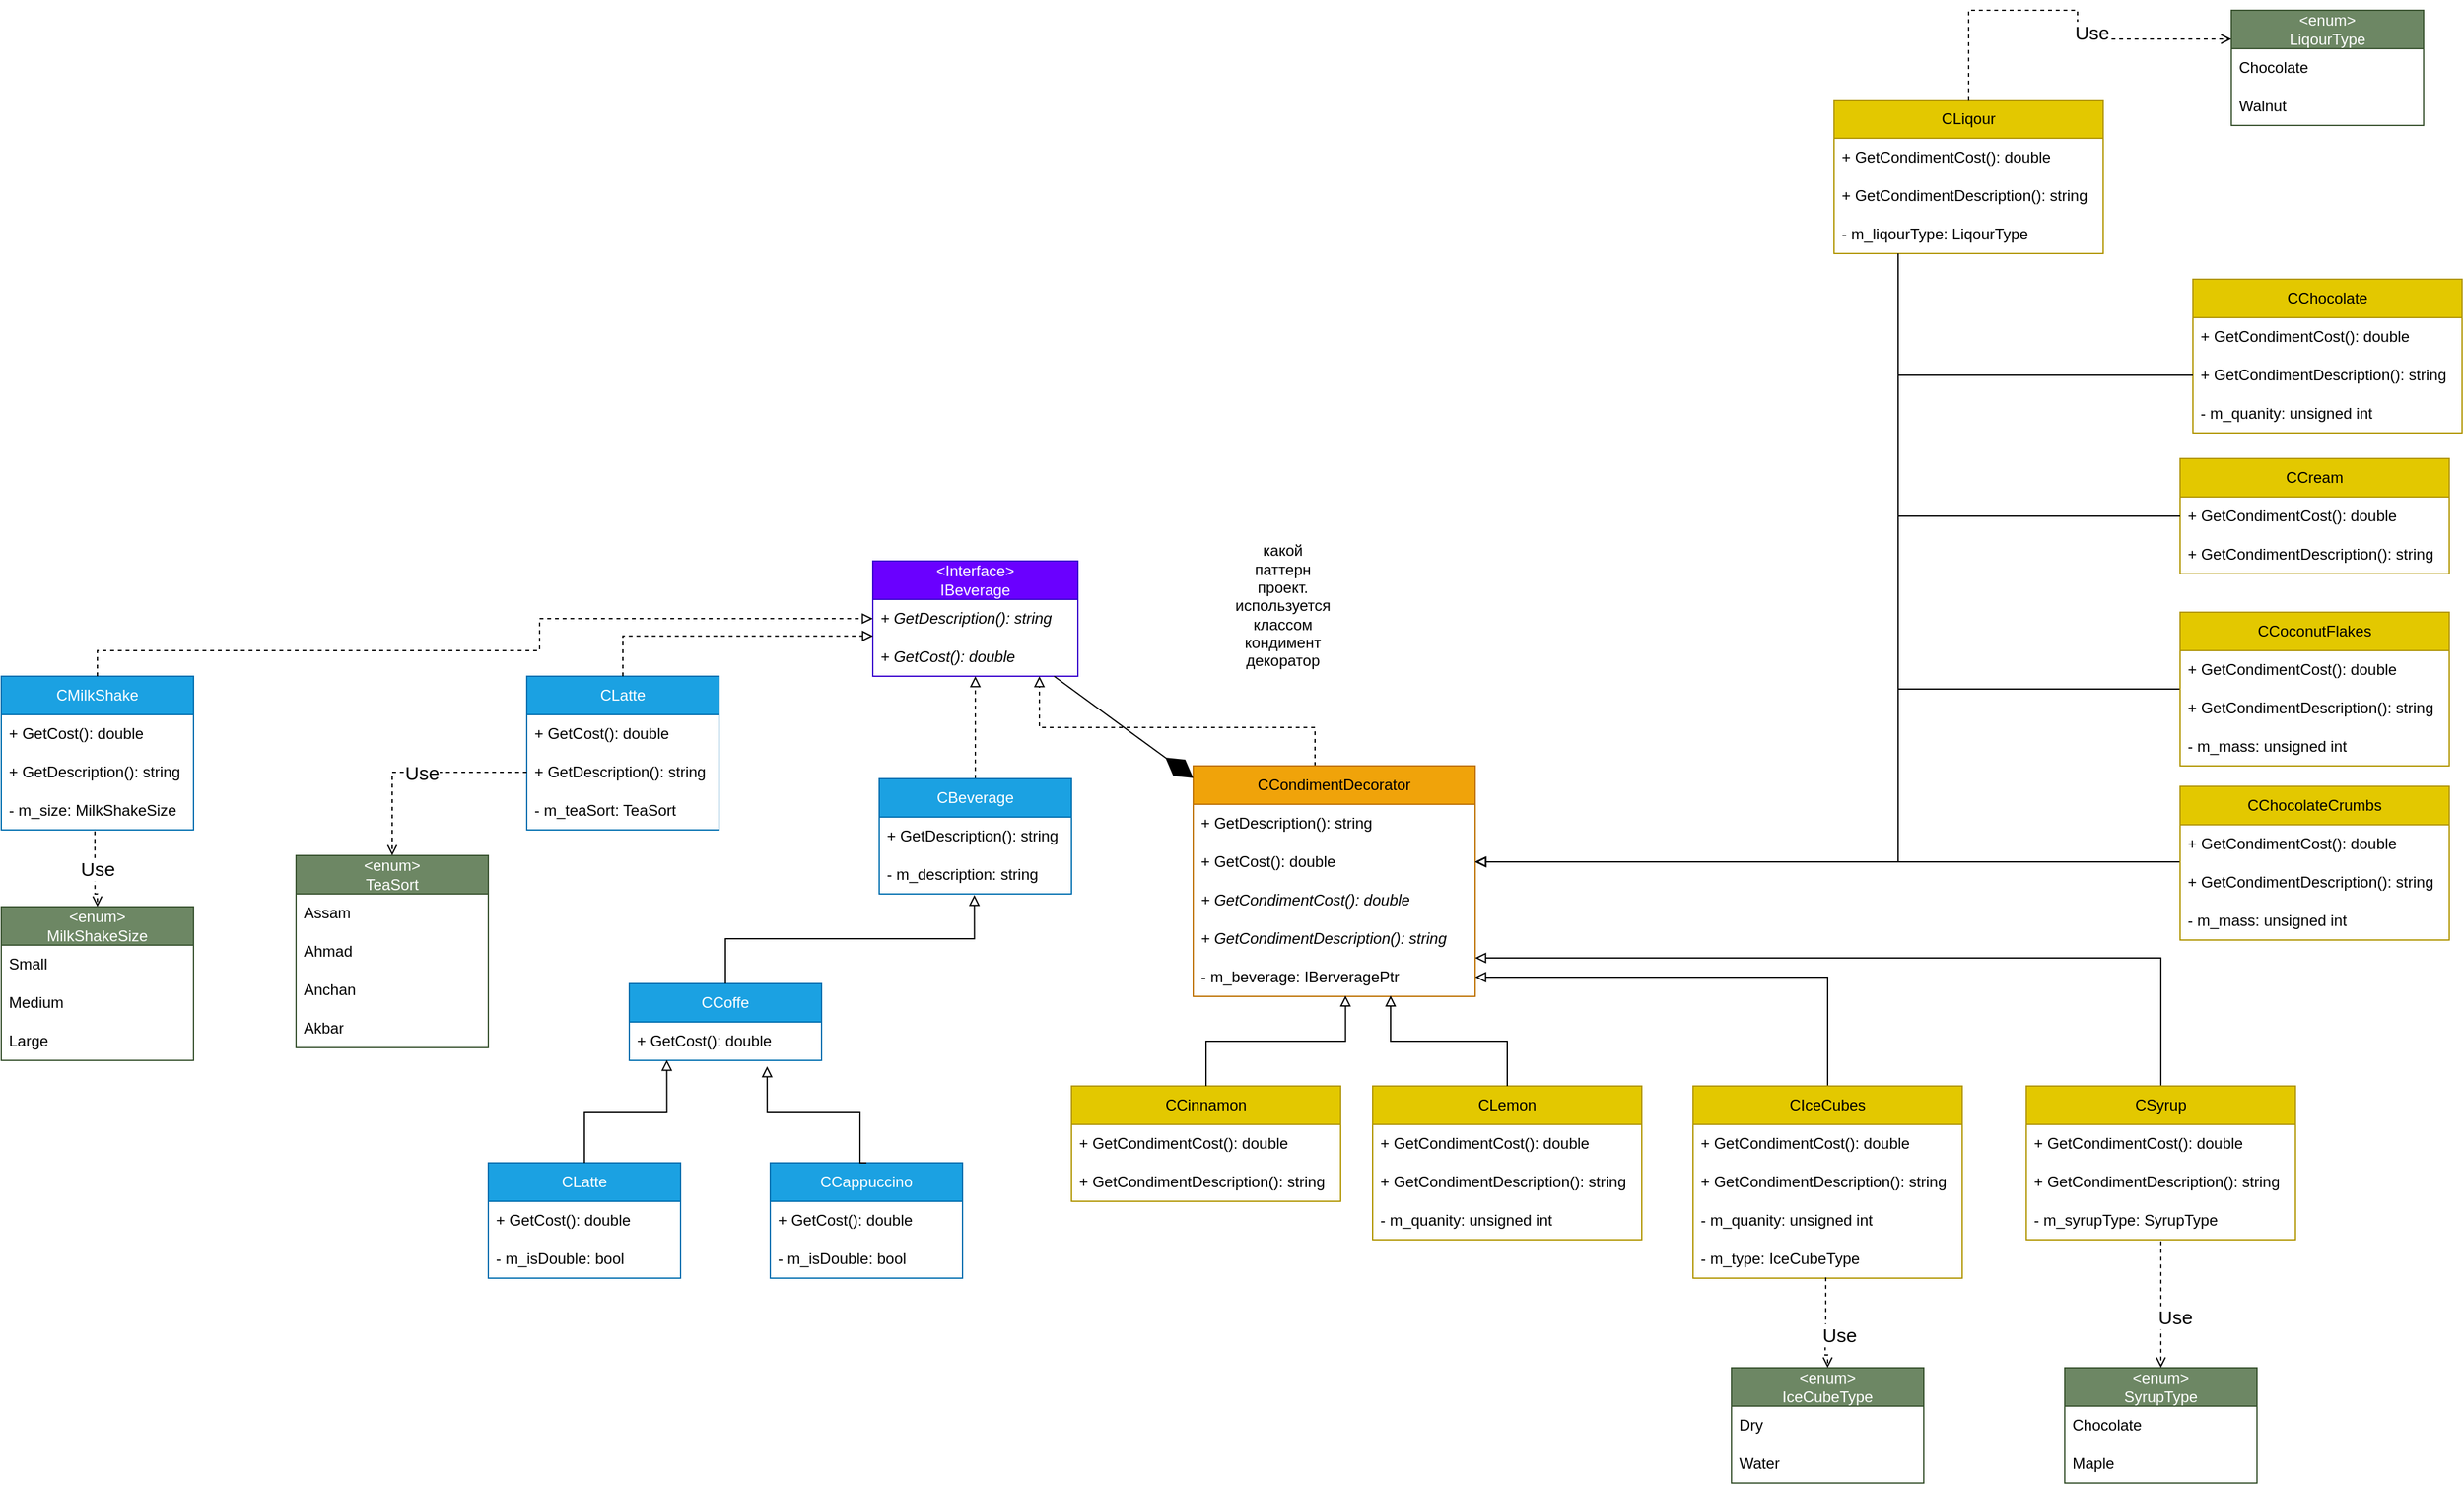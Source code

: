 <mxfile version="22.0.2" type="device">
  <diagram name="Страница — 1" id="UsMKBgdMeGAgzb2qi24q">
    <mxGraphModel dx="1877" dy="1807" grid="1" gridSize="10" guides="1" tooltips="1" connect="1" arrows="1" fold="1" page="1" pageScale="1" pageWidth="827" pageHeight="1169" math="0" shadow="0">
      <root>
        <mxCell id="0" />
        <mxCell id="1" parent="0" />
        <mxCell id="cImIwlIBgvOKMcVILgqR-1" value="&amp;lt;Interface&amp;gt;&lt;br&gt;IBeverage" style="swimlane;fontStyle=0;childLayout=stackLayout;horizontal=1;startSize=30;horizontalStack=0;resizeParent=1;resizeParentMax=0;resizeLast=0;collapsible=1;marginBottom=0;whiteSpace=wrap;html=1;fillColor=#6a00ff;fontColor=#ffffff;strokeColor=#3700CC;" parent="1" vertex="1">
          <mxGeometry x="350" y="270" width="160" height="90" as="geometry" />
        </mxCell>
        <mxCell id="cImIwlIBgvOKMcVILgqR-2" value="+ GetDescription(): string" style="text;strokeColor=none;fillColor=none;align=left;verticalAlign=middle;spacingLeft=4;spacingRight=4;overflow=hidden;points=[[0,0.5],[1,0.5]];portConstraint=eastwest;rotatable=0;whiteSpace=wrap;html=1;fontStyle=2" parent="cImIwlIBgvOKMcVILgqR-1" vertex="1">
          <mxGeometry y="30" width="160" height="30" as="geometry" />
        </mxCell>
        <mxCell id="cImIwlIBgvOKMcVILgqR-3" value="+ GetCost(): double" style="text;strokeColor=none;fillColor=none;align=left;verticalAlign=middle;spacingLeft=4;spacingRight=4;overflow=hidden;points=[[0,0.5],[1,0.5]];portConstraint=eastwest;rotatable=0;whiteSpace=wrap;html=1;fontStyle=2" parent="cImIwlIBgvOKMcVILgqR-1" vertex="1">
          <mxGeometry y="60" width="160" height="30" as="geometry" />
        </mxCell>
        <mxCell id="cImIwlIBgvOKMcVILgqR-13" value="" style="edgeStyle=orthogonalEdgeStyle;rounded=0;orthogonalLoop=1;jettySize=auto;html=1;entryX=0.5;entryY=1;entryDx=0;entryDy=0;endArrow=block;endFill=0;dashed=1;" parent="1" source="cImIwlIBgvOKMcVILgqR-5" target="cImIwlIBgvOKMcVILgqR-1" edge="1">
          <mxGeometry relative="1" as="geometry">
            <Array as="points" />
          </mxGeometry>
        </mxCell>
        <mxCell id="cImIwlIBgvOKMcVILgqR-5" value="CBeverage" style="swimlane;fontStyle=0;childLayout=stackLayout;horizontal=1;startSize=30;horizontalStack=0;resizeParent=1;resizeParentMax=0;resizeLast=0;collapsible=1;marginBottom=0;whiteSpace=wrap;html=1;fillColor=#1ba1e2;fontColor=#ffffff;strokeColor=#006EAF;" parent="1" vertex="1">
          <mxGeometry x="355" y="440" width="150" height="90" as="geometry" />
        </mxCell>
        <mxCell id="cImIwlIBgvOKMcVILgqR-8" value="+ GetDescription(): string" style="text;strokeColor=none;fillColor=none;align=left;verticalAlign=middle;spacingLeft=4;spacingRight=4;overflow=hidden;points=[[0,0.5],[1,0.5]];portConstraint=eastwest;rotatable=0;whiteSpace=wrap;html=1;" parent="cImIwlIBgvOKMcVILgqR-5" vertex="1">
          <mxGeometry y="30" width="150" height="30" as="geometry" />
        </mxCell>
        <mxCell id="cImIwlIBgvOKMcVILgqR-7" value="- m_description: string" style="text;strokeColor=none;fillColor=none;align=left;verticalAlign=middle;spacingLeft=4;spacingRight=4;overflow=hidden;points=[[0,0.5],[1,0.5]];portConstraint=eastwest;rotatable=0;whiteSpace=wrap;html=1;" parent="cImIwlIBgvOKMcVILgqR-5" vertex="1">
          <mxGeometry y="60" width="150" height="30" as="geometry" />
        </mxCell>
        <mxCell id="cImIwlIBgvOKMcVILgqR-10" value="CCoffe" style="swimlane;fontStyle=0;childLayout=stackLayout;horizontal=1;startSize=30;horizontalStack=0;resizeParent=1;resizeParentMax=0;resizeLast=0;collapsible=1;marginBottom=0;whiteSpace=wrap;html=1;fillColor=#1ba1e2;fontColor=#ffffff;strokeColor=#006EAF;" parent="1" vertex="1">
          <mxGeometry x="160" y="600" width="150" height="60" as="geometry" />
        </mxCell>
        <mxCell id="cImIwlIBgvOKMcVILgqR-11" value="+ GetCost(): double" style="text;strokeColor=none;fillColor=none;align=left;verticalAlign=middle;spacingLeft=4;spacingRight=4;overflow=hidden;points=[[0,0.5],[1,0.5]];portConstraint=eastwest;rotatable=0;whiteSpace=wrap;html=1;" parent="cImIwlIBgvOKMcVILgqR-10" vertex="1">
          <mxGeometry y="30" width="150" height="30" as="geometry" />
        </mxCell>
        <mxCell id="cImIwlIBgvOKMcVILgqR-14" value="CLatte" style="swimlane;fontStyle=0;childLayout=stackLayout;horizontal=1;startSize=30;horizontalStack=0;resizeParent=1;resizeParentMax=0;resizeLast=0;collapsible=1;marginBottom=0;whiteSpace=wrap;html=1;fillColor=#1ba1e2;fontColor=#ffffff;strokeColor=#006EAF;" parent="1" vertex="1">
          <mxGeometry x="50" y="740" width="150" height="90" as="geometry" />
        </mxCell>
        <mxCell id="cImIwlIBgvOKMcVILgqR-15" value="+ GetCost(): double" style="text;strokeColor=none;fillColor=none;align=left;verticalAlign=middle;spacingLeft=4;spacingRight=4;overflow=hidden;points=[[0,0.5],[1,0.5]];portConstraint=eastwest;rotatable=0;whiteSpace=wrap;html=1;" parent="cImIwlIBgvOKMcVILgqR-14" vertex="1">
          <mxGeometry y="30" width="150" height="30" as="geometry" />
        </mxCell>
        <mxCell id="cImIwlIBgvOKMcVILgqR-16" value="- m_isDouble: bool" style="text;strokeColor=none;fillColor=none;align=left;verticalAlign=middle;spacingLeft=4;spacingRight=4;overflow=hidden;points=[[0,0.5],[1,0.5]];portConstraint=eastwest;rotatable=0;whiteSpace=wrap;html=1;" parent="cImIwlIBgvOKMcVILgqR-14" vertex="1">
          <mxGeometry y="60" width="150" height="30" as="geometry" />
        </mxCell>
        <mxCell id="cImIwlIBgvOKMcVILgqR-17" value="CCappuccino" style="swimlane;fontStyle=0;childLayout=stackLayout;horizontal=1;startSize=30;horizontalStack=0;resizeParent=1;resizeParentMax=0;resizeLast=0;collapsible=1;marginBottom=0;whiteSpace=wrap;html=1;fillColor=#1ba1e2;fontColor=#ffffff;strokeColor=#006EAF;" parent="1" vertex="1">
          <mxGeometry x="270" y="740" width="150" height="90" as="geometry" />
        </mxCell>
        <mxCell id="cImIwlIBgvOKMcVILgqR-18" value="+ GetCost(): double" style="text;strokeColor=none;fillColor=none;align=left;verticalAlign=middle;spacingLeft=4;spacingRight=4;overflow=hidden;points=[[0,0.5],[1,0.5]];portConstraint=eastwest;rotatable=0;whiteSpace=wrap;html=1;" parent="cImIwlIBgvOKMcVILgqR-17" vertex="1">
          <mxGeometry y="30" width="150" height="30" as="geometry" />
        </mxCell>
        <mxCell id="cImIwlIBgvOKMcVILgqR-19" value="- m_isDouble: bool" style="text;strokeColor=none;fillColor=none;align=left;verticalAlign=middle;spacingLeft=4;spacingRight=4;overflow=hidden;points=[[0,0.5],[1,0.5]];portConstraint=eastwest;rotatable=0;whiteSpace=wrap;html=1;" parent="cImIwlIBgvOKMcVILgqR-17" vertex="1">
          <mxGeometry y="60" width="150" height="30" as="geometry" />
        </mxCell>
        <mxCell id="cImIwlIBgvOKMcVILgqR-20" value="CLatte" style="swimlane;fontStyle=0;childLayout=stackLayout;horizontal=1;startSize=30;horizontalStack=0;resizeParent=1;resizeParentMax=0;resizeLast=0;collapsible=1;marginBottom=0;whiteSpace=wrap;html=1;fillColor=#1ba1e2;fontColor=#ffffff;strokeColor=#006EAF;" parent="1" vertex="1">
          <mxGeometry x="80" y="360" width="150" height="120" as="geometry" />
        </mxCell>
        <mxCell id="cImIwlIBgvOKMcVILgqR-21" value="+ GetCost(): double" style="text;strokeColor=none;fillColor=none;align=left;verticalAlign=middle;spacingLeft=4;spacingRight=4;overflow=hidden;points=[[0,0.5],[1,0.5]];portConstraint=eastwest;rotatable=0;whiteSpace=wrap;html=1;" parent="cImIwlIBgvOKMcVILgqR-20" vertex="1">
          <mxGeometry y="30" width="150" height="30" as="geometry" />
        </mxCell>
        <mxCell id="cImIwlIBgvOKMcVILgqR-23" value="+ GetDescription(): string" style="text;strokeColor=none;fillColor=none;align=left;verticalAlign=middle;spacingLeft=4;spacingRight=4;overflow=hidden;points=[[0,0.5],[1,0.5]];portConstraint=eastwest;rotatable=0;whiteSpace=wrap;html=1;" parent="cImIwlIBgvOKMcVILgqR-20" vertex="1">
          <mxGeometry y="60" width="150" height="30" as="geometry" />
        </mxCell>
        <mxCell id="cImIwlIBgvOKMcVILgqR-22" value="- m_teaSort: TeaSort" style="text;strokeColor=none;fillColor=none;align=left;verticalAlign=middle;spacingLeft=4;spacingRight=4;overflow=hidden;points=[[0,0.5],[1,0.5]];portConstraint=eastwest;rotatable=0;whiteSpace=wrap;html=1;" parent="cImIwlIBgvOKMcVILgqR-20" vertex="1">
          <mxGeometry y="90" width="150" height="30" as="geometry" />
        </mxCell>
        <mxCell id="cImIwlIBgvOKMcVILgqR-24" value="&amp;lt;enum&amp;gt;&lt;br&gt;TeaSort" style="swimlane;fontStyle=0;childLayout=stackLayout;horizontal=1;startSize=30;horizontalStack=0;resizeParent=1;resizeParentMax=0;resizeLast=0;collapsible=1;marginBottom=0;whiteSpace=wrap;html=1;fillColor=#6d8764;fontColor=#ffffff;strokeColor=#3A5431;" parent="1" vertex="1">
          <mxGeometry x="-100" y="500" width="150" height="150" as="geometry" />
        </mxCell>
        <mxCell id="cImIwlIBgvOKMcVILgqR-28" value="Assam" style="text;strokeColor=none;fillColor=none;align=left;verticalAlign=middle;spacingLeft=4;spacingRight=4;overflow=hidden;points=[[0,0.5],[1,0.5]];portConstraint=eastwest;rotatable=0;whiteSpace=wrap;html=1;" parent="cImIwlIBgvOKMcVILgqR-24" vertex="1">
          <mxGeometry y="30" width="150" height="30" as="geometry" />
        </mxCell>
        <mxCell id="cImIwlIBgvOKMcVILgqR-25" value="Ahmad" style="text;strokeColor=none;fillColor=none;align=left;verticalAlign=middle;spacingLeft=4;spacingRight=4;overflow=hidden;points=[[0,0.5],[1,0.5]];portConstraint=eastwest;rotatable=0;whiteSpace=wrap;html=1;" parent="cImIwlIBgvOKMcVILgqR-24" vertex="1">
          <mxGeometry y="60" width="150" height="30" as="geometry" />
        </mxCell>
        <mxCell id="cImIwlIBgvOKMcVILgqR-27" value="Anchan" style="text;strokeColor=none;fillColor=none;align=left;verticalAlign=middle;spacingLeft=4;spacingRight=4;overflow=hidden;points=[[0,0.5],[1,0.5]];portConstraint=eastwest;rotatable=0;whiteSpace=wrap;html=1;" parent="cImIwlIBgvOKMcVILgqR-24" vertex="1">
          <mxGeometry y="90" width="150" height="30" as="geometry" />
        </mxCell>
        <mxCell id="cImIwlIBgvOKMcVILgqR-26" value="Akbar" style="text;strokeColor=none;fillColor=none;align=left;verticalAlign=middle;spacingLeft=4;spacingRight=4;overflow=hidden;points=[[0,0.5],[1,0.5]];portConstraint=eastwest;rotatable=0;whiteSpace=wrap;html=1;" parent="cImIwlIBgvOKMcVILgqR-24" vertex="1">
          <mxGeometry y="120" width="150" height="30" as="geometry" />
        </mxCell>
        <mxCell id="cImIwlIBgvOKMcVILgqR-29" style="edgeStyle=orthogonalEdgeStyle;rounded=0;orthogonalLoop=1;jettySize=auto;html=1;exitX=0;exitY=0.5;exitDx=0;exitDy=0;entryX=0.5;entryY=0;entryDx=0;entryDy=0;dashed=1;endArrow=open;endFill=0;" parent="1" source="cImIwlIBgvOKMcVILgqR-23" target="cImIwlIBgvOKMcVILgqR-24" edge="1">
          <mxGeometry relative="1" as="geometry">
            <Array as="points">
              <mxPoint x="-25" y="435" />
            </Array>
          </mxGeometry>
        </mxCell>
        <mxCell id="cImIwlIBgvOKMcVILgqR-30" value="Use" style="edgeLabel;html=1;align=center;verticalAlign=middle;resizable=0;points=[];fontSize=15;" parent="cImIwlIBgvOKMcVILgqR-29" vertex="1" connectable="0">
          <mxGeometry x="0.137" y="-3" relative="1" as="geometry">
            <mxPoint x="14" y="3" as="offset" />
          </mxGeometry>
        </mxCell>
        <mxCell id="cImIwlIBgvOKMcVILgqR-31" value="" style="edgeStyle=orthogonalEdgeStyle;rounded=0;orthogonalLoop=1;jettySize=auto;html=1;entryX=0.001;entryY=-0.046;entryDx=0;entryDy=0;endArrow=block;endFill=0;dashed=1;exitX=0.5;exitY=0;exitDx=0;exitDy=0;entryPerimeter=0;" parent="1" source="cImIwlIBgvOKMcVILgqR-20" target="cImIwlIBgvOKMcVILgqR-3" edge="1">
          <mxGeometry relative="1" as="geometry">
            <mxPoint x="440" y="450" as="sourcePoint" />
            <mxPoint x="440" y="370" as="targetPoint" />
            <Array as="points" />
          </mxGeometry>
        </mxCell>
        <mxCell id="cImIwlIBgvOKMcVILgqR-33" value="CMilkShake" style="swimlane;fontStyle=0;childLayout=stackLayout;horizontal=1;startSize=30;horizontalStack=0;resizeParent=1;resizeParentMax=0;resizeLast=0;collapsible=1;marginBottom=0;whiteSpace=wrap;html=1;fillColor=#1ba1e2;fontColor=#ffffff;strokeColor=#006EAF;" parent="1" vertex="1">
          <mxGeometry x="-330" y="360" width="150" height="120" as="geometry" />
        </mxCell>
        <mxCell id="cImIwlIBgvOKMcVILgqR-34" value="+ GetCost(): double" style="text;strokeColor=none;fillColor=none;align=left;verticalAlign=middle;spacingLeft=4;spacingRight=4;overflow=hidden;points=[[0,0.5],[1,0.5]];portConstraint=eastwest;rotatable=0;whiteSpace=wrap;html=1;" parent="cImIwlIBgvOKMcVILgqR-33" vertex="1">
          <mxGeometry y="30" width="150" height="30" as="geometry" />
        </mxCell>
        <mxCell id="cImIwlIBgvOKMcVILgqR-35" value="+ GetDescription(): string" style="text;strokeColor=none;fillColor=none;align=left;verticalAlign=middle;spacingLeft=4;spacingRight=4;overflow=hidden;points=[[0,0.5],[1,0.5]];portConstraint=eastwest;rotatable=0;whiteSpace=wrap;html=1;" parent="cImIwlIBgvOKMcVILgqR-33" vertex="1">
          <mxGeometry y="60" width="150" height="30" as="geometry" />
        </mxCell>
        <mxCell id="cImIwlIBgvOKMcVILgqR-36" value="- m_size: MilkShakeSize" style="text;strokeColor=none;fillColor=none;align=left;verticalAlign=middle;spacingLeft=4;spacingRight=4;overflow=hidden;points=[[0,0.5],[1,0.5]];portConstraint=eastwest;rotatable=0;whiteSpace=wrap;html=1;" parent="cImIwlIBgvOKMcVILgqR-33" vertex="1">
          <mxGeometry y="90" width="150" height="30" as="geometry" />
        </mxCell>
        <mxCell id="cImIwlIBgvOKMcVILgqR-37" value="&amp;lt;enum&amp;gt;&lt;br&gt;MilkShakeSize" style="swimlane;fontStyle=0;childLayout=stackLayout;horizontal=1;startSize=30;horizontalStack=0;resizeParent=1;resizeParentMax=0;resizeLast=0;collapsible=1;marginBottom=0;whiteSpace=wrap;html=1;fillColor=#6d8764;fontColor=#ffffff;strokeColor=#3A5431;" parent="1" vertex="1">
          <mxGeometry x="-330" y="540" width="150" height="120" as="geometry" />
        </mxCell>
        <mxCell id="cImIwlIBgvOKMcVILgqR-38" value="Small" style="text;strokeColor=none;fillColor=none;align=left;verticalAlign=middle;spacingLeft=4;spacingRight=4;overflow=hidden;points=[[0,0.5],[1,0.5]];portConstraint=eastwest;rotatable=0;whiteSpace=wrap;html=1;" parent="cImIwlIBgvOKMcVILgqR-37" vertex="1">
          <mxGeometry y="30" width="150" height="30" as="geometry" />
        </mxCell>
        <mxCell id="cImIwlIBgvOKMcVILgqR-39" value="Medium" style="text;strokeColor=none;fillColor=none;align=left;verticalAlign=middle;spacingLeft=4;spacingRight=4;overflow=hidden;points=[[0,0.5],[1,0.5]];portConstraint=eastwest;rotatable=0;whiteSpace=wrap;html=1;" parent="cImIwlIBgvOKMcVILgqR-37" vertex="1">
          <mxGeometry y="60" width="150" height="30" as="geometry" />
        </mxCell>
        <mxCell id="cImIwlIBgvOKMcVILgqR-40" value="Large" style="text;strokeColor=none;fillColor=none;align=left;verticalAlign=middle;spacingLeft=4;spacingRight=4;overflow=hidden;points=[[0,0.5],[1,0.5]];portConstraint=eastwest;rotatable=0;whiteSpace=wrap;html=1;" parent="cImIwlIBgvOKMcVILgqR-37" vertex="1">
          <mxGeometry y="90" width="150" height="30" as="geometry" />
        </mxCell>
        <mxCell id="cImIwlIBgvOKMcVILgqR-42" style="edgeStyle=orthogonalEdgeStyle;rounded=0;orthogonalLoop=1;jettySize=auto;html=1;exitX=0.487;exitY=1.038;exitDx=0;exitDy=0;entryX=0.5;entryY=0;entryDx=0;entryDy=0;dashed=1;endArrow=open;endFill=0;exitPerimeter=0;" parent="1" source="cImIwlIBgvOKMcVILgqR-36" target="cImIwlIBgvOKMcVILgqR-37" edge="1">
          <mxGeometry relative="1" as="geometry">
            <Array as="points">
              <mxPoint x="-257" y="530" />
            </Array>
          </mxGeometry>
        </mxCell>
        <mxCell id="cImIwlIBgvOKMcVILgqR-43" value="Use" style="edgeLabel;html=1;align=center;verticalAlign=middle;resizable=0;points=[];fontSize=15;" parent="cImIwlIBgvOKMcVILgqR-42" vertex="1" connectable="0">
          <mxGeometry x="0.137" y="-3" relative="1" as="geometry">
            <mxPoint x="5" y="-6" as="offset" />
          </mxGeometry>
        </mxCell>
        <mxCell id="cImIwlIBgvOKMcVILgqR-56" value="" style="edgeStyle=orthogonalEdgeStyle;rounded=0;orthogonalLoop=1;jettySize=auto;html=1;entryX=0;entryY=0.5;entryDx=0;entryDy=0;endArrow=block;endFill=0;dashed=1;exitX=0.5;exitY=0;exitDx=0;exitDy=0;" parent="1" source="cImIwlIBgvOKMcVILgqR-33" target="cImIwlIBgvOKMcVILgqR-2" edge="1">
          <mxGeometry relative="1" as="geometry">
            <mxPoint x="165" y="370" as="sourcePoint" />
            <mxPoint x="360" y="339" as="targetPoint" />
            <Array as="points">
              <mxPoint x="-255" y="340" />
              <mxPoint x="90" y="340" />
              <mxPoint x="90" y="315" />
            </Array>
          </mxGeometry>
        </mxCell>
        <mxCell id="cImIwlIBgvOKMcVILgqR-57" value="" style="edgeStyle=orthogonalEdgeStyle;rounded=0;orthogonalLoop=1;jettySize=auto;html=1;entryX=0.495;entryY=1.025;entryDx=0;entryDy=0;endArrow=block;endFill=0;exitX=0.5;exitY=0;exitDx=0;exitDy=0;entryPerimeter=0;" parent="1" source="cImIwlIBgvOKMcVILgqR-10" target="cImIwlIBgvOKMcVILgqR-7" edge="1">
          <mxGeometry relative="1" as="geometry">
            <mxPoint x="175" y="380" as="sourcePoint" />
            <mxPoint x="370" y="349" as="targetPoint" />
            <Array as="points" />
          </mxGeometry>
        </mxCell>
        <mxCell id="cImIwlIBgvOKMcVILgqR-58" value="" style="edgeStyle=orthogonalEdgeStyle;rounded=0;orthogonalLoop=1;jettySize=auto;html=1;entryX=0.195;entryY=0.986;entryDx=0;entryDy=0;endArrow=block;endFill=0;exitX=0.5;exitY=0;exitDx=0;exitDy=0;entryPerimeter=0;" parent="1" source="cImIwlIBgvOKMcVILgqR-14" target="cImIwlIBgvOKMcVILgqR-11" edge="1">
          <mxGeometry relative="1" as="geometry">
            <mxPoint x="245" y="610" as="sourcePoint" />
            <mxPoint x="439" y="541" as="targetPoint" />
            <Array as="points" />
          </mxGeometry>
        </mxCell>
        <mxCell id="cImIwlIBgvOKMcVILgqR-59" value="" style="edgeStyle=orthogonalEdgeStyle;rounded=0;orthogonalLoop=1;jettySize=auto;html=1;entryX=0.717;entryY=1.154;entryDx=0;entryDy=0;endArrow=block;endFill=0;exitX=0.5;exitY=0;exitDx=0;exitDy=0;entryPerimeter=0;" parent="1" source="cImIwlIBgvOKMcVILgqR-17" target="cImIwlIBgvOKMcVILgqR-11" edge="1">
          <mxGeometry relative="1" as="geometry">
            <mxPoint x="135" y="750" as="sourcePoint" />
            <mxPoint x="199" y="670" as="targetPoint" />
            <Array as="points">
              <mxPoint x="340" y="740" />
              <mxPoint x="340" y="700" />
              <mxPoint x="267" y="700" />
            </Array>
          </mxGeometry>
        </mxCell>
        <mxCell id="cImIwlIBgvOKMcVILgqR-60" value="" style="edgeStyle=orthogonalEdgeStyle;rounded=0;orthogonalLoop=1;jettySize=auto;html=1;endArrow=block;endFill=0;dashed=1;" parent="1" source="cImIwlIBgvOKMcVILgqR-61" edge="1">
          <mxGeometry relative="1" as="geometry">
            <mxPoint x="480" y="360" as="targetPoint" />
            <Array as="points">
              <mxPoint x="695" y="400" />
              <mxPoint x="480" y="400" />
            </Array>
          </mxGeometry>
        </mxCell>
        <mxCell id="cImIwlIBgvOKMcVILgqR-61" value="CCondimentDecorator" style="swimlane;fontStyle=0;childLayout=stackLayout;horizontal=1;startSize=30;horizontalStack=0;resizeParent=1;resizeParentMax=0;resizeLast=0;collapsible=1;marginBottom=0;whiteSpace=wrap;html=1;fillColor=#f0a30a;fontColor=#000000;strokeColor=#BD7000;" parent="1" vertex="1">
          <mxGeometry x="600" y="430" width="220" height="180" as="geometry" />
        </mxCell>
        <mxCell id="cImIwlIBgvOKMcVILgqR-62" value="+ GetDescription(): string" style="text;strokeColor=none;fillColor=none;align=left;verticalAlign=middle;spacingLeft=4;spacingRight=4;overflow=hidden;points=[[0,0.5],[1,0.5]];portConstraint=eastwest;rotatable=0;whiteSpace=wrap;html=1;" parent="cImIwlIBgvOKMcVILgqR-61" vertex="1">
          <mxGeometry y="30" width="220" height="30" as="geometry" />
        </mxCell>
        <mxCell id="cImIwlIBgvOKMcVILgqR-63" value="+ GetCost(): double" style="text;strokeColor=none;fillColor=none;align=left;verticalAlign=middle;spacingLeft=4;spacingRight=4;overflow=hidden;points=[[0,0.5],[1,0.5]];portConstraint=eastwest;rotatable=0;whiteSpace=wrap;html=1;" parent="cImIwlIBgvOKMcVILgqR-61" vertex="1">
          <mxGeometry y="60" width="220" height="30" as="geometry" />
        </mxCell>
        <mxCell id="cImIwlIBgvOKMcVILgqR-65" value="+ GetCondimentCost(): double" style="text;strokeColor=none;fillColor=none;align=left;verticalAlign=middle;spacingLeft=4;spacingRight=4;overflow=hidden;points=[[0,0.5],[1,0.5]];portConstraint=eastwest;rotatable=0;whiteSpace=wrap;html=1;fontStyle=2" parent="cImIwlIBgvOKMcVILgqR-61" vertex="1">
          <mxGeometry y="90" width="220" height="30" as="geometry" />
        </mxCell>
        <mxCell id="cImIwlIBgvOKMcVILgqR-64" value="+ GetCondimentDescription(): string" style="text;strokeColor=none;fillColor=none;align=left;verticalAlign=middle;spacingLeft=4;spacingRight=4;overflow=hidden;points=[[0,0.5],[1,0.5]];portConstraint=eastwest;rotatable=0;whiteSpace=wrap;html=1;fontStyle=2" parent="cImIwlIBgvOKMcVILgqR-61" vertex="1">
          <mxGeometry y="120" width="220" height="30" as="geometry" />
        </mxCell>
        <mxCell id="cImIwlIBgvOKMcVILgqR-66" value="- m_beverage: IBerveragePtr" style="text;strokeColor=none;fillColor=none;align=left;verticalAlign=middle;spacingLeft=4;spacingRight=4;overflow=hidden;points=[[0,0.5],[1,0.5]];portConstraint=eastwest;rotatable=0;whiteSpace=wrap;html=1;" parent="cImIwlIBgvOKMcVILgqR-61" vertex="1">
          <mxGeometry y="150" width="220" height="30" as="geometry" />
        </mxCell>
        <mxCell id="cImIwlIBgvOKMcVILgqR-71" value="CCinnamon" style="swimlane;fontStyle=0;childLayout=stackLayout;horizontal=1;startSize=30;horizontalStack=0;resizeParent=1;resizeParentMax=0;resizeLast=0;collapsible=1;marginBottom=0;whiteSpace=wrap;html=1;fillColor=#e3c800;fontColor=#000000;strokeColor=#B09500;" parent="1" vertex="1">
          <mxGeometry x="505" y="680" width="210" height="90" as="geometry" />
        </mxCell>
        <mxCell id="cImIwlIBgvOKMcVILgqR-72" value="+ GetCondimentCost(): double" style="text;strokeColor=none;fillColor=none;align=left;verticalAlign=middle;spacingLeft=4;spacingRight=4;overflow=hidden;points=[[0,0.5],[1,0.5]];portConstraint=eastwest;rotatable=0;whiteSpace=wrap;html=1;" parent="cImIwlIBgvOKMcVILgqR-71" vertex="1">
          <mxGeometry y="30" width="210" height="30" as="geometry" />
        </mxCell>
        <mxCell id="cImIwlIBgvOKMcVILgqR-73" value="+ GetCondimentDescription(): string" style="text;strokeColor=none;fillColor=none;align=left;verticalAlign=middle;spacingLeft=4;spacingRight=4;overflow=hidden;points=[[0,0.5],[1,0.5]];portConstraint=eastwest;rotatable=0;whiteSpace=wrap;html=1;" parent="cImIwlIBgvOKMcVILgqR-71" vertex="1">
          <mxGeometry y="60" width="210" height="30" as="geometry" />
        </mxCell>
        <mxCell id="cImIwlIBgvOKMcVILgqR-74" value="CLemon" style="swimlane;fontStyle=0;childLayout=stackLayout;horizontal=1;startSize=30;horizontalStack=0;resizeParent=1;resizeParentMax=0;resizeLast=0;collapsible=1;marginBottom=0;whiteSpace=wrap;html=1;fillColor=#e3c800;fontColor=#000000;strokeColor=#B09500;" parent="1" vertex="1">
          <mxGeometry x="740" y="680" width="210" height="120" as="geometry" />
        </mxCell>
        <mxCell id="cImIwlIBgvOKMcVILgqR-75" value="+ GetCondimentCost(): double" style="text;strokeColor=none;fillColor=none;align=left;verticalAlign=middle;spacingLeft=4;spacingRight=4;overflow=hidden;points=[[0,0.5],[1,0.5]];portConstraint=eastwest;rotatable=0;whiteSpace=wrap;html=1;" parent="cImIwlIBgvOKMcVILgqR-74" vertex="1">
          <mxGeometry y="30" width="210" height="30" as="geometry" />
        </mxCell>
        <mxCell id="cImIwlIBgvOKMcVILgqR-76" value="+ GetCondimentDescription(): string" style="text;strokeColor=none;fillColor=none;align=left;verticalAlign=middle;spacingLeft=4;spacingRight=4;overflow=hidden;points=[[0,0.5],[1,0.5]];portConstraint=eastwest;rotatable=0;whiteSpace=wrap;html=1;" parent="cImIwlIBgvOKMcVILgqR-74" vertex="1">
          <mxGeometry y="60" width="210" height="30" as="geometry" />
        </mxCell>
        <mxCell id="cImIwlIBgvOKMcVILgqR-77" value="- m_quanity: unsigned int" style="text;strokeColor=none;fillColor=none;align=left;verticalAlign=middle;spacingLeft=4;spacingRight=4;overflow=hidden;points=[[0,0.5],[1,0.5]];portConstraint=eastwest;rotatable=0;whiteSpace=wrap;html=1;" parent="cImIwlIBgvOKMcVILgqR-74" vertex="1">
          <mxGeometry y="90" width="210" height="30" as="geometry" />
        </mxCell>
        <mxCell id="cImIwlIBgvOKMcVILgqR-139" style="edgeStyle=orthogonalEdgeStyle;shape=connector;rounded=0;orthogonalLoop=1;jettySize=auto;html=1;entryX=1;entryY=0.5;entryDx=0;entryDy=0;labelBackgroundColor=default;strokeColor=default;align=center;verticalAlign=middle;fontFamily=Helvetica;fontSize=11;fontColor=default;endArrow=block;endFill=0;" parent="1" source="cImIwlIBgvOKMcVILgqR-78" target="cImIwlIBgvOKMcVILgqR-66" edge="1">
          <mxGeometry relative="1" as="geometry" />
        </mxCell>
        <mxCell id="cImIwlIBgvOKMcVILgqR-78" value="CIceCubes" style="swimlane;fontStyle=0;childLayout=stackLayout;horizontal=1;startSize=30;horizontalStack=0;resizeParent=1;resizeParentMax=0;resizeLast=0;collapsible=1;marginBottom=0;whiteSpace=wrap;html=1;fillColor=#e3c800;fontColor=#000000;strokeColor=#B09500;" parent="1" vertex="1">
          <mxGeometry x="990" y="680" width="210" height="150" as="geometry" />
        </mxCell>
        <mxCell id="cImIwlIBgvOKMcVILgqR-79" value="+ GetCondimentCost(): double" style="text;strokeColor=none;fillColor=none;align=left;verticalAlign=middle;spacingLeft=4;spacingRight=4;overflow=hidden;points=[[0,0.5],[1,0.5]];portConstraint=eastwest;rotatable=0;whiteSpace=wrap;html=1;" parent="cImIwlIBgvOKMcVILgqR-78" vertex="1">
          <mxGeometry y="30" width="210" height="30" as="geometry" />
        </mxCell>
        <mxCell id="cImIwlIBgvOKMcVILgqR-80" value="+ GetCondimentDescription(): string" style="text;strokeColor=none;fillColor=none;align=left;verticalAlign=middle;spacingLeft=4;spacingRight=4;overflow=hidden;points=[[0,0.5],[1,0.5]];portConstraint=eastwest;rotatable=0;whiteSpace=wrap;html=1;" parent="cImIwlIBgvOKMcVILgqR-78" vertex="1">
          <mxGeometry y="60" width="210" height="30" as="geometry" />
        </mxCell>
        <mxCell id="cImIwlIBgvOKMcVILgqR-81" value="- m_quanity: unsigned int" style="text;strokeColor=none;fillColor=none;align=left;verticalAlign=middle;spacingLeft=4;spacingRight=4;overflow=hidden;points=[[0,0.5],[1,0.5]];portConstraint=eastwest;rotatable=0;whiteSpace=wrap;html=1;" parent="cImIwlIBgvOKMcVILgqR-78" vertex="1">
          <mxGeometry y="90" width="210" height="30" as="geometry" />
        </mxCell>
        <mxCell id="cImIwlIBgvOKMcVILgqR-82" value="- m_type: IceCubeType" style="text;strokeColor=none;fillColor=none;align=left;verticalAlign=middle;spacingLeft=4;spacingRight=4;overflow=hidden;points=[[0,0.5],[1,0.5]];portConstraint=eastwest;rotatable=0;whiteSpace=wrap;html=1;" parent="cImIwlIBgvOKMcVILgqR-78" vertex="1">
          <mxGeometry y="120" width="210" height="30" as="geometry" />
        </mxCell>
        <mxCell id="cImIwlIBgvOKMcVILgqR-87" value="&amp;lt;enum&amp;gt;&lt;br&gt;IceCubeType" style="swimlane;fontStyle=0;childLayout=stackLayout;horizontal=1;startSize=30;horizontalStack=0;resizeParent=1;resizeParentMax=0;resizeLast=0;collapsible=1;marginBottom=0;whiteSpace=wrap;html=1;fillColor=#6d8764;fontColor=#ffffff;strokeColor=#3A5431;" parent="1" vertex="1">
          <mxGeometry x="1020" y="900" width="150" height="90" as="geometry" />
        </mxCell>
        <mxCell id="cImIwlIBgvOKMcVILgqR-88" value="Dry" style="text;strokeColor=none;fillColor=none;align=left;verticalAlign=middle;spacingLeft=4;spacingRight=4;overflow=hidden;points=[[0,0.5],[1,0.5]];portConstraint=eastwest;rotatable=0;whiteSpace=wrap;html=1;" parent="cImIwlIBgvOKMcVILgqR-87" vertex="1">
          <mxGeometry y="30" width="150" height="30" as="geometry" />
        </mxCell>
        <mxCell id="cImIwlIBgvOKMcVILgqR-89" value="Water" style="text;strokeColor=none;fillColor=none;align=left;verticalAlign=middle;spacingLeft=4;spacingRight=4;overflow=hidden;points=[[0,0.5],[1,0.5]];portConstraint=eastwest;rotatable=0;whiteSpace=wrap;html=1;" parent="cImIwlIBgvOKMcVILgqR-87" vertex="1">
          <mxGeometry y="60" width="150" height="30" as="geometry" />
        </mxCell>
        <mxCell id="cImIwlIBgvOKMcVILgqR-91" value="&amp;lt;enum&amp;gt;&lt;br&gt;SyrupType" style="swimlane;fontStyle=0;childLayout=stackLayout;horizontal=1;startSize=30;horizontalStack=0;resizeParent=1;resizeParentMax=0;resizeLast=0;collapsible=1;marginBottom=0;whiteSpace=wrap;html=1;fillColor=#6d8764;fontColor=#ffffff;strokeColor=#3A5431;" parent="1" vertex="1">
          <mxGeometry x="1280" y="900" width="150" height="90" as="geometry" />
        </mxCell>
        <mxCell id="cImIwlIBgvOKMcVILgqR-92" value="Chocolate" style="text;strokeColor=none;fillColor=none;align=left;verticalAlign=middle;spacingLeft=4;spacingRight=4;overflow=hidden;points=[[0,0.5],[1,0.5]];portConstraint=eastwest;rotatable=0;whiteSpace=wrap;html=1;" parent="cImIwlIBgvOKMcVILgqR-91" vertex="1">
          <mxGeometry y="30" width="150" height="30" as="geometry" />
        </mxCell>
        <mxCell id="cImIwlIBgvOKMcVILgqR-93" value="Maple" style="text;strokeColor=none;fillColor=none;align=left;verticalAlign=middle;spacingLeft=4;spacingRight=4;overflow=hidden;points=[[0,0.5],[1,0.5]];portConstraint=eastwest;rotatable=0;whiteSpace=wrap;html=1;" parent="cImIwlIBgvOKMcVILgqR-91" vertex="1">
          <mxGeometry y="60" width="150" height="30" as="geometry" />
        </mxCell>
        <mxCell id="cImIwlIBgvOKMcVILgqR-140" style="edgeStyle=orthogonalEdgeStyle;shape=connector;rounded=0;orthogonalLoop=1;jettySize=auto;html=1;labelBackgroundColor=default;strokeColor=default;align=center;verticalAlign=middle;fontFamily=Helvetica;fontSize=11;fontColor=default;endArrow=block;endFill=0;" parent="1" source="cImIwlIBgvOKMcVILgqR-94" edge="1">
          <mxGeometry relative="1" as="geometry">
            <mxPoint x="820" y="580" as="targetPoint" />
            <Array as="points">
              <mxPoint x="1355" y="580" />
              <mxPoint x="820" y="580" />
            </Array>
          </mxGeometry>
        </mxCell>
        <mxCell id="cImIwlIBgvOKMcVILgqR-94" value="CSyrup" style="swimlane;fontStyle=0;childLayout=stackLayout;horizontal=1;startSize=30;horizontalStack=0;resizeParent=1;resizeParentMax=0;resizeLast=0;collapsible=1;marginBottom=0;whiteSpace=wrap;html=1;fillColor=#e3c800;fontColor=#000000;strokeColor=#B09500;" parent="1" vertex="1">
          <mxGeometry x="1250" y="680" width="210" height="120" as="geometry" />
        </mxCell>
        <mxCell id="cImIwlIBgvOKMcVILgqR-95" value="+ GetCondimentCost(): double" style="text;strokeColor=none;fillColor=none;align=left;verticalAlign=middle;spacingLeft=4;spacingRight=4;overflow=hidden;points=[[0,0.5],[1,0.5]];portConstraint=eastwest;rotatable=0;whiteSpace=wrap;html=1;" parent="cImIwlIBgvOKMcVILgqR-94" vertex="1">
          <mxGeometry y="30" width="210" height="30" as="geometry" />
        </mxCell>
        <mxCell id="cImIwlIBgvOKMcVILgqR-96" value="+ GetCondimentDescription(): string" style="text;strokeColor=none;fillColor=none;align=left;verticalAlign=middle;spacingLeft=4;spacingRight=4;overflow=hidden;points=[[0,0.5],[1,0.5]];portConstraint=eastwest;rotatable=0;whiteSpace=wrap;html=1;" parent="cImIwlIBgvOKMcVILgqR-94" vertex="1">
          <mxGeometry y="60" width="210" height="30" as="geometry" />
        </mxCell>
        <mxCell id="cImIwlIBgvOKMcVILgqR-98" value="- m_syrupType: SyrupType" style="text;strokeColor=none;fillColor=none;align=left;verticalAlign=middle;spacingLeft=4;spacingRight=4;overflow=hidden;points=[[0,0.5],[1,0.5]];portConstraint=eastwest;rotatable=0;whiteSpace=wrap;html=1;" parent="cImIwlIBgvOKMcVILgqR-94" vertex="1">
          <mxGeometry y="90" width="210" height="30" as="geometry" />
        </mxCell>
        <mxCell id="cImIwlIBgvOKMcVILgqR-141" style="edgeStyle=orthogonalEdgeStyle;shape=connector;rounded=0;orthogonalLoop=1;jettySize=auto;html=1;entryX=1;entryY=0.5;entryDx=0;entryDy=0;labelBackgroundColor=default;strokeColor=default;align=center;verticalAlign=middle;fontFamily=Helvetica;fontSize=11;fontColor=default;endArrow=block;endFill=0;" parent="1" source="cImIwlIBgvOKMcVILgqR-99" target="cImIwlIBgvOKMcVILgqR-63" edge="1">
          <mxGeometry relative="1" as="geometry">
            <Array as="points">
              <mxPoint x="1230" y="505" />
              <mxPoint x="1230" y="505" />
            </Array>
          </mxGeometry>
        </mxCell>
        <mxCell id="cImIwlIBgvOKMcVILgqR-99" value="CChocolateCrumbs" style="swimlane;fontStyle=0;childLayout=stackLayout;horizontal=1;startSize=30;horizontalStack=0;resizeParent=1;resizeParentMax=0;resizeLast=0;collapsible=1;marginBottom=0;whiteSpace=wrap;html=1;fillColor=#e3c800;fontColor=#000000;strokeColor=#B09500;" parent="1" vertex="1">
          <mxGeometry x="1370" y="446" width="210" height="120" as="geometry" />
        </mxCell>
        <mxCell id="cImIwlIBgvOKMcVILgqR-100" value="+ GetCondimentCost(): double" style="text;strokeColor=none;fillColor=none;align=left;verticalAlign=middle;spacingLeft=4;spacingRight=4;overflow=hidden;points=[[0,0.5],[1,0.5]];portConstraint=eastwest;rotatable=0;whiteSpace=wrap;html=1;" parent="cImIwlIBgvOKMcVILgqR-99" vertex="1">
          <mxGeometry y="30" width="210" height="30" as="geometry" />
        </mxCell>
        <mxCell id="cImIwlIBgvOKMcVILgqR-101" value="+ GetCondimentDescription(): string" style="text;strokeColor=none;fillColor=none;align=left;verticalAlign=middle;spacingLeft=4;spacingRight=4;overflow=hidden;points=[[0,0.5],[1,0.5]];portConstraint=eastwest;rotatable=0;whiteSpace=wrap;html=1;" parent="cImIwlIBgvOKMcVILgqR-99" vertex="1">
          <mxGeometry y="60" width="210" height="30" as="geometry" />
        </mxCell>
        <mxCell id="cImIwlIBgvOKMcVILgqR-102" value="- m_mass: unsigned int" style="text;strokeColor=none;fillColor=none;align=left;verticalAlign=middle;spacingLeft=4;spacingRight=4;overflow=hidden;points=[[0,0.5],[1,0.5]];portConstraint=eastwest;rotatable=0;whiteSpace=wrap;html=1;" parent="cImIwlIBgvOKMcVILgqR-99" vertex="1">
          <mxGeometry y="90" width="210" height="30" as="geometry" />
        </mxCell>
        <mxCell id="cImIwlIBgvOKMcVILgqR-142" style="edgeStyle=orthogonalEdgeStyle;shape=connector;rounded=0;orthogonalLoop=1;jettySize=auto;html=1;labelBackgroundColor=default;strokeColor=default;align=center;verticalAlign=middle;fontFamily=Helvetica;fontSize=11;fontColor=default;endArrow=block;endFill=0;entryX=1;entryY=0.5;entryDx=0;entryDy=0;" parent="1" source="cImIwlIBgvOKMcVILgqR-114" target="cImIwlIBgvOKMcVILgqR-63" edge="1">
          <mxGeometry relative="1" as="geometry">
            <mxPoint x="820" y="510" as="targetPoint" />
            <Array as="points">
              <mxPoint x="1150" y="370" />
              <mxPoint x="1150" y="505" />
            </Array>
          </mxGeometry>
        </mxCell>
        <mxCell id="cImIwlIBgvOKMcVILgqR-114" value="CCoconutFlakes" style="swimlane;fontStyle=0;childLayout=stackLayout;horizontal=1;startSize=30;horizontalStack=0;resizeParent=1;resizeParentMax=0;resizeLast=0;collapsible=1;marginBottom=0;whiteSpace=wrap;html=1;fillColor=#e3c800;fontColor=#000000;strokeColor=#B09500;" parent="1" vertex="1">
          <mxGeometry x="1370" y="310" width="210" height="120" as="geometry" />
        </mxCell>
        <mxCell id="cImIwlIBgvOKMcVILgqR-115" value="+ GetCondimentCost(): double" style="text;strokeColor=none;fillColor=none;align=left;verticalAlign=middle;spacingLeft=4;spacingRight=4;overflow=hidden;points=[[0,0.5],[1,0.5]];portConstraint=eastwest;rotatable=0;whiteSpace=wrap;html=1;" parent="cImIwlIBgvOKMcVILgqR-114" vertex="1">
          <mxGeometry y="30" width="210" height="30" as="geometry" />
        </mxCell>
        <mxCell id="cImIwlIBgvOKMcVILgqR-116" value="+ GetCondimentDescription(): string" style="text;strokeColor=none;fillColor=none;align=left;verticalAlign=middle;spacingLeft=4;spacingRight=4;overflow=hidden;points=[[0,0.5],[1,0.5]];portConstraint=eastwest;rotatable=0;whiteSpace=wrap;html=1;" parent="cImIwlIBgvOKMcVILgqR-114" vertex="1">
          <mxGeometry y="60" width="210" height="30" as="geometry" />
        </mxCell>
        <mxCell id="cImIwlIBgvOKMcVILgqR-117" value="- m_mass: unsigned int" style="text;strokeColor=none;fillColor=none;align=left;verticalAlign=middle;spacingLeft=4;spacingRight=4;overflow=hidden;points=[[0,0.5],[1,0.5]];portConstraint=eastwest;rotatable=0;whiteSpace=wrap;html=1;" parent="cImIwlIBgvOKMcVILgqR-114" vertex="1">
          <mxGeometry y="90" width="210" height="30" as="geometry" />
        </mxCell>
        <mxCell id="cImIwlIBgvOKMcVILgqR-122" value="CCream" style="swimlane;fontStyle=0;childLayout=stackLayout;horizontal=1;startSize=30;horizontalStack=0;resizeParent=1;resizeParentMax=0;resizeLast=0;collapsible=1;marginBottom=0;whiteSpace=wrap;html=1;fillColor=#e3c800;fontColor=#000000;strokeColor=#B09500;" parent="1" vertex="1">
          <mxGeometry x="1370" y="190" width="210" height="90" as="geometry" />
        </mxCell>
        <mxCell id="cImIwlIBgvOKMcVILgqR-123" value="+ GetCondimentCost(): double" style="text;strokeColor=none;fillColor=none;align=left;verticalAlign=middle;spacingLeft=4;spacingRight=4;overflow=hidden;points=[[0,0.5],[1,0.5]];portConstraint=eastwest;rotatable=0;whiteSpace=wrap;html=1;" parent="cImIwlIBgvOKMcVILgqR-122" vertex="1">
          <mxGeometry y="30" width="210" height="30" as="geometry" />
        </mxCell>
        <mxCell id="cImIwlIBgvOKMcVILgqR-124" value="+ GetCondimentDescription(): string" style="text;strokeColor=none;fillColor=none;align=left;verticalAlign=middle;spacingLeft=4;spacingRight=4;overflow=hidden;points=[[0,0.5],[1,0.5]];portConstraint=eastwest;rotatable=0;whiteSpace=wrap;html=1;" parent="cImIwlIBgvOKMcVILgqR-122" vertex="1">
          <mxGeometry y="60" width="210" height="30" as="geometry" />
        </mxCell>
        <mxCell id="cImIwlIBgvOKMcVILgqR-126" value="CChocolate" style="swimlane;fontStyle=0;childLayout=stackLayout;horizontal=1;startSize=30;horizontalStack=0;resizeParent=1;resizeParentMax=0;resizeLast=0;collapsible=1;marginBottom=0;whiteSpace=wrap;html=1;fillColor=#e3c800;fontColor=#000000;strokeColor=#B09500;" parent="1" vertex="1">
          <mxGeometry x="1380" y="50" width="210" height="120" as="geometry" />
        </mxCell>
        <mxCell id="cImIwlIBgvOKMcVILgqR-127" value="+ GetCondimentCost(): double" style="text;strokeColor=none;fillColor=none;align=left;verticalAlign=middle;spacingLeft=4;spacingRight=4;overflow=hidden;points=[[0,0.5],[1,0.5]];portConstraint=eastwest;rotatable=0;whiteSpace=wrap;html=1;" parent="cImIwlIBgvOKMcVILgqR-126" vertex="1">
          <mxGeometry y="30" width="210" height="30" as="geometry" />
        </mxCell>
        <mxCell id="cImIwlIBgvOKMcVILgqR-128" value="+ GetCondimentDescription(): string" style="text;strokeColor=none;fillColor=none;align=left;verticalAlign=middle;spacingLeft=4;spacingRight=4;overflow=hidden;points=[[0,0.5],[1,0.5]];portConstraint=eastwest;rotatable=0;whiteSpace=wrap;html=1;" parent="cImIwlIBgvOKMcVILgqR-126" vertex="1">
          <mxGeometry y="60" width="210" height="30" as="geometry" />
        </mxCell>
        <mxCell id="cImIwlIBgvOKMcVILgqR-129" value="- m_quanity: unsigned int" style="text;strokeColor=none;fillColor=none;align=left;verticalAlign=middle;spacingLeft=4;spacingRight=4;overflow=hidden;points=[[0,0.5],[1,0.5]];portConstraint=eastwest;rotatable=0;whiteSpace=wrap;html=1;" parent="cImIwlIBgvOKMcVILgqR-126" vertex="1">
          <mxGeometry y="90" width="210" height="30" as="geometry" />
        </mxCell>
        <mxCell id="cImIwlIBgvOKMcVILgqR-130" value="&amp;lt;enum&amp;gt;&lt;br&gt;LiqourType" style="swimlane;fontStyle=0;childLayout=stackLayout;horizontal=1;startSize=30;horizontalStack=0;resizeParent=1;resizeParentMax=0;resizeLast=0;collapsible=1;marginBottom=0;whiteSpace=wrap;html=1;fillColor=#6d8764;fontColor=#ffffff;strokeColor=#3A5431;" parent="1" vertex="1">
          <mxGeometry x="1410" y="-160" width="150" height="90" as="geometry" />
        </mxCell>
        <mxCell id="cImIwlIBgvOKMcVILgqR-131" value="Chocolate" style="text;strokeColor=none;fillColor=none;align=left;verticalAlign=middle;spacingLeft=4;spacingRight=4;overflow=hidden;points=[[0,0.5],[1,0.5]];portConstraint=eastwest;rotatable=0;whiteSpace=wrap;html=1;" parent="cImIwlIBgvOKMcVILgqR-130" vertex="1">
          <mxGeometry y="30" width="150" height="30" as="geometry" />
        </mxCell>
        <mxCell id="cImIwlIBgvOKMcVILgqR-132" value="Walnut" style="text;strokeColor=none;fillColor=none;align=left;verticalAlign=middle;spacingLeft=4;spacingRight=4;overflow=hidden;points=[[0,0.5],[1,0.5]];portConstraint=eastwest;rotatable=0;whiteSpace=wrap;html=1;" parent="cImIwlIBgvOKMcVILgqR-130" vertex="1">
          <mxGeometry y="60" width="150" height="30" as="geometry" />
        </mxCell>
        <mxCell id="cImIwlIBgvOKMcVILgqR-133" value="CLiqour" style="swimlane;fontStyle=0;childLayout=stackLayout;horizontal=1;startSize=30;horizontalStack=0;resizeParent=1;resizeParentMax=0;resizeLast=0;collapsible=1;marginBottom=0;whiteSpace=wrap;html=1;fillColor=#e3c800;fontColor=#000000;strokeColor=#B09500;" parent="1" vertex="1">
          <mxGeometry x="1100" y="-90" width="210" height="120" as="geometry" />
        </mxCell>
        <mxCell id="cImIwlIBgvOKMcVILgqR-134" value="+ GetCondimentCost(): double" style="text;strokeColor=none;fillColor=none;align=left;verticalAlign=middle;spacingLeft=4;spacingRight=4;overflow=hidden;points=[[0,0.5],[1,0.5]];portConstraint=eastwest;rotatable=0;whiteSpace=wrap;html=1;" parent="cImIwlIBgvOKMcVILgqR-133" vertex="1">
          <mxGeometry y="30" width="210" height="30" as="geometry" />
        </mxCell>
        <mxCell id="cImIwlIBgvOKMcVILgqR-135" value="+ GetCondimentDescription(): string" style="text;strokeColor=none;fillColor=none;align=left;verticalAlign=middle;spacingLeft=4;spacingRight=4;overflow=hidden;points=[[0,0.5],[1,0.5]];portConstraint=eastwest;rotatable=0;whiteSpace=wrap;html=1;" parent="cImIwlIBgvOKMcVILgqR-133" vertex="1">
          <mxGeometry y="60" width="210" height="30" as="geometry" />
        </mxCell>
        <mxCell id="cImIwlIBgvOKMcVILgqR-136" value="- m_liqourType: LiqourType" style="text;strokeColor=none;fillColor=none;align=left;verticalAlign=middle;spacingLeft=4;spacingRight=4;overflow=hidden;points=[[0,0.5],[1,0.5]];portConstraint=eastwest;rotatable=0;whiteSpace=wrap;html=1;" parent="cImIwlIBgvOKMcVILgqR-133" vertex="1">
          <mxGeometry y="90" width="210" height="30" as="geometry" />
        </mxCell>
        <mxCell id="cImIwlIBgvOKMcVILgqR-137" style="edgeStyle=orthogonalEdgeStyle;shape=connector;rounded=0;orthogonalLoop=1;jettySize=auto;html=1;entryX=0.54;entryY=0.981;entryDx=0;entryDy=0;entryPerimeter=0;labelBackgroundColor=default;strokeColor=default;align=center;verticalAlign=middle;fontFamily=Helvetica;fontSize=11;fontColor=default;endArrow=block;endFill=0;" parent="1" source="cImIwlIBgvOKMcVILgqR-71" target="cImIwlIBgvOKMcVILgqR-66" edge="1">
          <mxGeometry relative="1" as="geometry" />
        </mxCell>
        <mxCell id="cImIwlIBgvOKMcVILgqR-138" style="edgeStyle=orthogonalEdgeStyle;shape=connector;rounded=0;orthogonalLoop=1;jettySize=auto;html=1;entryX=0.7;entryY=0.98;entryDx=0;entryDy=0;entryPerimeter=0;labelBackgroundColor=default;strokeColor=default;align=center;verticalAlign=middle;fontFamily=Helvetica;fontSize=11;fontColor=default;endArrow=block;endFill=0;" parent="1" source="cImIwlIBgvOKMcVILgqR-74" target="cImIwlIBgvOKMcVILgqR-66" edge="1">
          <mxGeometry relative="1" as="geometry" />
        </mxCell>
        <mxCell id="cImIwlIBgvOKMcVILgqR-143" style="edgeStyle=orthogonalEdgeStyle;shape=connector;rounded=0;orthogonalLoop=1;jettySize=auto;html=1;labelBackgroundColor=default;strokeColor=default;align=center;verticalAlign=middle;fontFamily=Helvetica;fontSize=11;fontColor=default;endArrow=block;endFill=0;entryX=1;entryY=0.5;entryDx=0;entryDy=0;" parent="1" source="cImIwlIBgvOKMcVILgqR-123" target="cImIwlIBgvOKMcVILgqR-63" edge="1">
          <mxGeometry relative="1" as="geometry">
            <mxPoint x="820" y="500" as="targetPoint" />
            <Array as="points">
              <mxPoint x="1150" y="235" />
              <mxPoint x="1150" y="505" />
            </Array>
          </mxGeometry>
        </mxCell>
        <mxCell id="cImIwlIBgvOKMcVILgqR-145" style="edgeStyle=orthogonalEdgeStyle;shape=connector;rounded=0;orthogonalLoop=1;jettySize=auto;html=1;labelBackgroundColor=default;strokeColor=default;align=center;verticalAlign=middle;fontFamily=Helvetica;fontSize=11;fontColor=default;endArrow=block;endFill=0;entryX=1;entryY=0.5;entryDx=0;entryDy=0;" parent="1" source="cImIwlIBgvOKMcVILgqR-128" target="cImIwlIBgvOKMcVILgqR-63" edge="1">
          <mxGeometry relative="1" as="geometry">
            <mxPoint x="1150" y="510" as="targetPoint" />
            <Array as="points">
              <mxPoint x="1150" y="125" />
              <mxPoint x="1150" y="505" />
            </Array>
          </mxGeometry>
        </mxCell>
        <mxCell id="cImIwlIBgvOKMcVILgqR-146" style="edgeStyle=orthogonalEdgeStyle;shape=connector;rounded=0;orthogonalLoop=1;jettySize=auto;html=1;labelBackgroundColor=default;strokeColor=default;align=center;verticalAlign=middle;fontFamily=Helvetica;fontSize=11;fontColor=default;endArrow=block;endFill=0;entryX=1;entryY=0.5;entryDx=0;entryDy=0;" parent="1" source="cImIwlIBgvOKMcVILgqR-136" target="cImIwlIBgvOKMcVILgqR-63" edge="1">
          <mxGeometry relative="1" as="geometry">
            <mxPoint x="1150" y="503.429" as="targetPoint" />
            <Array as="points">
              <mxPoint x="1150" y="505" />
            </Array>
          </mxGeometry>
        </mxCell>
        <mxCell id="cImIwlIBgvOKMcVILgqR-149" style="edgeStyle=orthogonalEdgeStyle;rounded=0;orthogonalLoop=1;jettySize=auto;html=1;exitX=0.5;exitY=1.04;exitDx=0;exitDy=0;entryX=0.5;entryY=0;entryDx=0;entryDy=0;dashed=1;endArrow=open;endFill=0;exitPerimeter=0;" parent="1" source="cImIwlIBgvOKMcVILgqR-98" target="cImIwlIBgvOKMcVILgqR-91" edge="1">
          <mxGeometry relative="1" as="geometry">
            <mxPoint x="1575" y="895" as="sourcePoint" />
            <mxPoint x="1470" y="960" as="targetPoint" />
            <Array as="points">
              <mxPoint x="1355" y="895" />
              <mxPoint x="1355" y="895" />
            </Array>
          </mxGeometry>
        </mxCell>
        <mxCell id="cImIwlIBgvOKMcVILgqR-150" value="Use" style="edgeLabel;html=1;align=center;verticalAlign=middle;resizable=0;points=[];fontSize=15;" parent="cImIwlIBgvOKMcVILgqR-149" vertex="1" connectable="0">
          <mxGeometry x="0.137" y="-3" relative="1" as="geometry">
            <mxPoint x="14" y="3" as="offset" />
          </mxGeometry>
        </mxCell>
        <mxCell id="cImIwlIBgvOKMcVILgqR-151" style="edgeStyle=orthogonalEdgeStyle;rounded=0;orthogonalLoop=1;jettySize=auto;html=1;exitX=0.5;exitY=0;exitDx=0;exitDy=0;entryX=0;entryY=0.25;entryDx=0;entryDy=0;dashed=1;endArrow=open;endFill=0;" parent="1" source="cImIwlIBgvOKMcVILgqR-133" target="cImIwlIBgvOKMcVILgqR-130" edge="1">
          <mxGeometry relative="1" as="geometry">
            <mxPoint x="1395" y="-160" as="sourcePoint" />
            <mxPoint x="1290" y="-95" as="targetPoint" />
            <Array as="points">
              <mxPoint x="1205" y="-160" />
              <mxPoint x="1290" y="-160" />
              <mxPoint x="1290" y="-137" />
            </Array>
          </mxGeometry>
        </mxCell>
        <mxCell id="cImIwlIBgvOKMcVILgqR-152" value="Use" style="edgeLabel;html=1;align=center;verticalAlign=middle;resizable=0;points=[];fontSize=15;" parent="cImIwlIBgvOKMcVILgqR-151" vertex="1" connectable="0">
          <mxGeometry x="0.137" y="-3" relative="1" as="geometry">
            <mxPoint x="14" y="3" as="offset" />
          </mxGeometry>
        </mxCell>
        <mxCell id="cImIwlIBgvOKMcVILgqR-153" style="edgeStyle=orthogonalEdgeStyle;rounded=0;orthogonalLoop=1;jettySize=auto;html=1;exitX=0.493;exitY=0.978;exitDx=0;exitDy=0;dashed=1;endArrow=open;endFill=0;exitPerimeter=0;entryX=0.5;entryY=0;entryDx=0;entryDy=0;" parent="1" source="cImIwlIBgvOKMcVILgqR-82" target="cImIwlIBgvOKMcVILgqR-87" edge="1">
          <mxGeometry relative="1" as="geometry">
            <mxPoint x="1595" y="915" as="sourcePoint" />
            <mxPoint x="1050" y="880" as="targetPoint" />
            <Array as="points">
              <mxPoint x="1094" y="860" />
              <mxPoint x="1093" y="860" />
              <mxPoint x="1093" y="890" />
              <mxPoint x="1095" y="890" />
            </Array>
          </mxGeometry>
        </mxCell>
        <mxCell id="cImIwlIBgvOKMcVILgqR-154" value="Use" style="edgeLabel;html=1;align=center;verticalAlign=middle;resizable=0;points=[];fontSize=15;" parent="cImIwlIBgvOKMcVILgqR-153" vertex="1" connectable="0">
          <mxGeometry x="0.137" y="-3" relative="1" as="geometry">
            <mxPoint x="14" y="3" as="offset" />
          </mxGeometry>
        </mxCell>
        <mxCell id="rCRNVJPgrY7tEax78T10-1" value="" style="endArrow=diamondThin;endFill=1;endSize=24;html=1;rounded=0;" edge="1" parent="1" source="cImIwlIBgvOKMcVILgqR-1" target="cImIwlIBgvOKMcVILgqR-61">
          <mxGeometry width="160" relative="1" as="geometry">
            <mxPoint x="530" y="540" as="sourcePoint" />
            <mxPoint x="690" y="540" as="targetPoint" />
          </mxGeometry>
        </mxCell>
        <mxCell id="rCRNVJPgrY7tEax78T10-3" value="какой паттерн проект. используется классом кондимент декоратор&lt;br&gt;" style="text;html=1;strokeColor=none;fillColor=none;align=center;verticalAlign=middle;whiteSpace=wrap;rounded=0;" vertex="1" parent="1">
          <mxGeometry x="640" y="290" width="60" height="30" as="geometry" />
        </mxCell>
      </root>
    </mxGraphModel>
  </diagram>
</mxfile>
